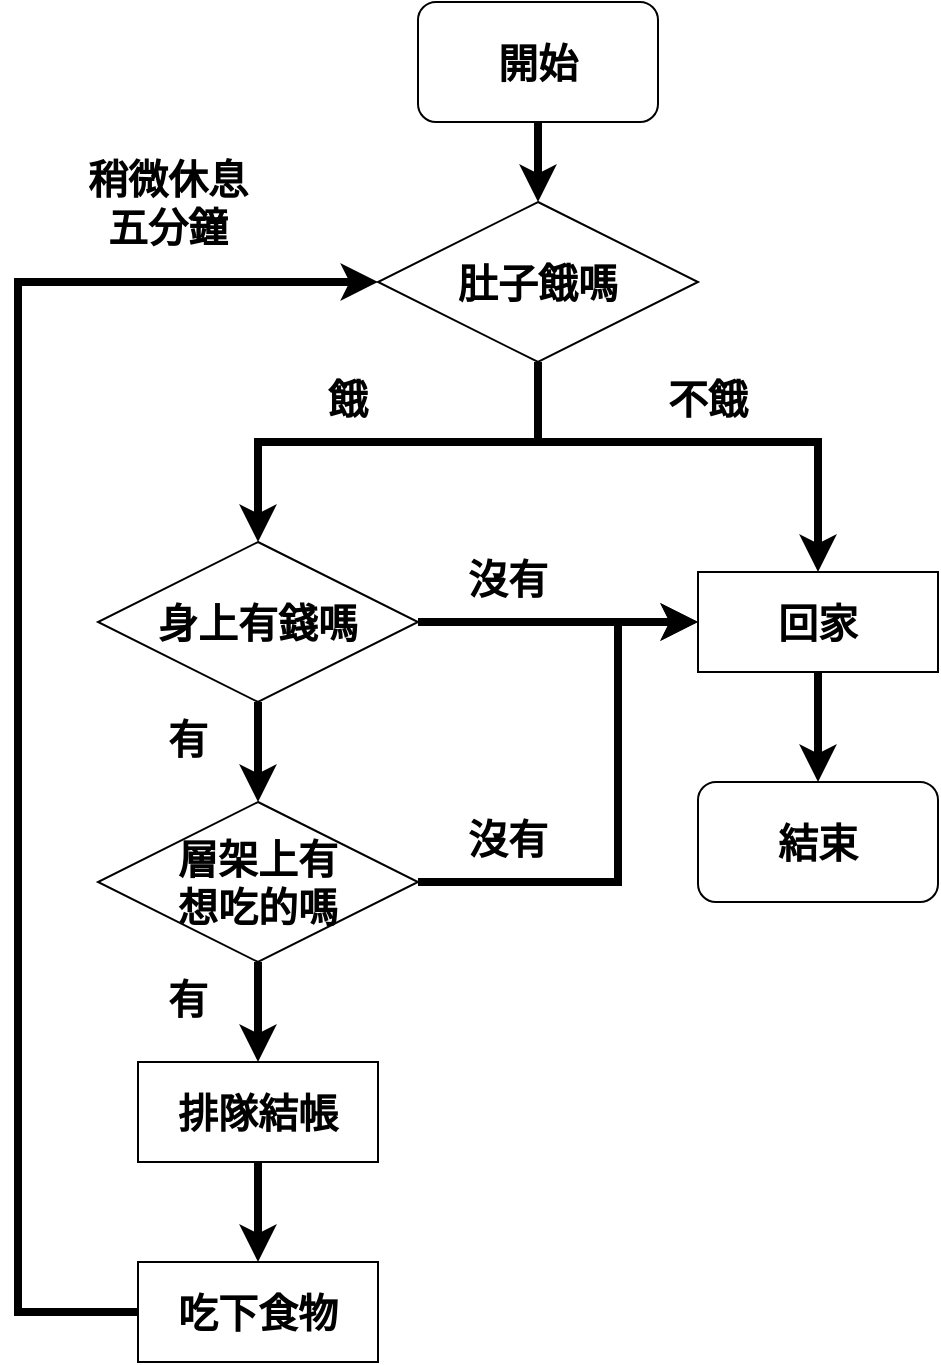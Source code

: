 <mxfile version="13.1.3">
    <diagram id="6hGFLwfOUW9BJ-s0fimq" name="Page-1">
        <mxGraphModel dx="1646" dy="824" grid="1" gridSize="10" guides="1" tooltips="1" connect="1" arrows="1" fold="1" page="1" pageScale="1" pageWidth="500" pageHeight="700" math="0" shadow="0">
            <root>
                <mxCell id="0"/>
                <mxCell id="1" parent="0"/>
                <mxCell id="62" value="" style="edgeStyle=orthogonalEdgeStyle;rounded=0;orthogonalLoop=1;jettySize=auto;html=1;strokeWidth=4;" edge="1" parent="1" source="5" target="61">
                    <mxGeometry relative="1" as="geometry"/>
                </mxCell>
                <mxCell id="5" value="&lt;span style=&quot;font-size: 20px&quot;&gt;回家&lt;/span&gt;" style="rounded=0;whiteSpace=wrap;html=1;fontFamily=微軟正黑體;fontSize=24;fontStyle=1" parent="1" vertex="1">
                    <mxGeometry x="360" y="295" width="120" height="50" as="geometry"/>
                </mxCell>
                <mxCell id="34" style="edgeStyle=orthogonalEdgeStyle;rounded=0;orthogonalLoop=1;jettySize=auto;html=1;exitX=0.5;exitY=1;exitDx=0;exitDy=0;entryX=0.5;entryY=0;entryDx=0;entryDy=0;strokeWidth=4;" edge="1" parent="1" source="32" target="33">
                    <mxGeometry relative="1" as="geometry"/>
                </mxCell>
                <mxCell id="32" value="&lt;span style=&quot;font-size: 20px&quot;&gt;&lt;b&gt;開始&lt;/b&gt;&lt;/span&gt;" style="rounded=1;whiteSpace=wrap;html=1;strokeWidth=1;" vertex="1" parent="1">
                    <mxGeometry x="220" y="10" width="120" height="60" as="geometry"/>
                </mxCell>
                <mxCell id="36" style="edgeStyle=orthogonalEdgeStyle;rounded=0;orthogonalLoop=1;jettySize=auto;html=1;exitX=0.5;exitY=1;exitDx=0;exitDy=0;strokeWidth=4;" edge="1" parent="1" source="33" target="35">
                    <mxGeometry relative="1" as="geometry">
                        <Array as="points">
                            <mxPoint x="280" y="230"/>
                            <mxPoint x="140" y="230"/>
                        </Array>
                    </mxGeometry>
                </mxCell>
                <mxCell id="37" style="edgeStyle=orthogonalEdgeStyle;rounded=0;orthogonalLoop=1;jettySize=auto;html=1;exitX=0.5;exitY=1;exitDx=0;exitDy=0;entryX=0.5;entryY=0;entryDx=0;entryDy=0;strokeWidth=4;" edge="1" parent="1" source="33" target="5">
                    <mxGeometry relative="1" as="geometry">
                        <Array as="points">
                            <mxPoint x="280" y="230"/>
                            <mxPoint x="420" y="230"/>
                        </Array>
                    </mxGeometry>
                </mxCell>
                <mxCell id="33" value="&lt;span style=&quot;font-size: 20px ; font-weight: 700&quot;&gt;肚子餓嗎&lt;/span&gt;" style="rhombus;whiteSpace=wrap;html=1;rounded=0;strokeWidth=1;" vertex="1" parent="1">
                    <mxGeometry x="200" y="110" width="160" height="80" as="geometry"/>
                </mxCell>
                <mxCell id="42" style="edgeStyle=orthogonalEdgeStyle;rounded=0;orthogonalLoop=1;jettySize=auto;html=1;exitX=1;exitY=0.5;exitDx=0;exitDy=0;entryX=0;entryY=0.5;entryDx=0;entryDy=0;strokeWidth=4;" edge="1" parent="1" source="35" target="5">
                    <mxGeometry relative="1" as="geometry"/>
                </mxCell>
                <mxCell id="48" style="edgeStyle=orthogonalEdgeStyle;rounded=0;orthogonalLoop=1;jettySize=auto;html=1;exitX=0.5;exitY=1;exitDx=0;exitDy=0;entryX=0.5;entryY=0;entryDx=0;entryDy=0;strokeWidth=4;" edge="1" parent="1" source="35" target="45">
                    <mxGeometry relative="1" as="geometry"/>
                </mxCell>
                <mxCell id="35" value="&lt;span style=&quot;font-size: 20px ; font-weight: 700&quot;&gt;身上有錢嗎&lt;/span&gt;" style="rhombus;whiteSpace=wrap;html=1;rounded=0;strokeWidth=1;" vertex="1" parent="1">
                    <mxGeometry x="60" y="280" width="160" height="80" as="geometry"/>
                </mxCell>
                <mxCell id="38" value="&lt;b style=&quot;font-family: &amp;#34;helvetica&amp;#34; ; font-size: 20px&quot;&gt;餓&lt;/b&gt;" style="text;whiteSpace=wrap;html=1;align=center;" vertex="1" parent="1">
                    <mxGeometry x="120" y="190" width="130" height="30" as="geometry"/>
                </mxCell>
                <mxCell id="39" value="&lt;b style=&quot;font-family: &amp;#34;helvetica&amp;#34; ; font-size: 20px&quot;&gt;不餓&lt;/b&gt;" style="text;whiteSpace=wrap;html=1;align=center;" vertex="1" parent="1">
                    <mxGeometry x="300" y="190" width="130" height="30" as="geometry"/>
                </mxCell>
                <mxCell id="43" value="&lt;b style=&quot;font-family: &amp;#34;helvetica&amp;#34; ; font-size: 20px&quot;&gt;沒有&lt;/b&gt;" style="text;whiteSpace=wrap;html=1;align=center;" vertex="1" parent="1">
                    <mxGeometry x="200" y="280" width="130" height="30" as="geometry"/>
                </mxCell>
                <mxCell id="50" style="edgeStyle=orthogonalEdgeStyle;rounded=0;orthogonalLoop=1;jettySize=auto;html=1;exitX=1;exitY=0.5;exitDx=0;exitDy=0;entryX=0;entryY=0.5;entryDx=0;entryDy=0;strokeWidth=4;" edge="1" parent="1" source="45" target="5">
                    <mxGeometry relative="1" as="geometry">
                        <Array as="points">
                            <mxPoint x="320" y="450"/>
                            <mxPoint x="320" y="320"/>
                        </Array>
                    </mxGeometry>
                </mxCell>
                <mxCell id="55" style="edgeStyle=orthogonalEdgeStyle;rounded=0;orthogonalLoop=1;jettySize=auto;html=1;exitX=0.5;exitY=1;exitDx=0;exitDy=0;entryX=0.5;entryY=0;entryDx=0;entryDy=0;strokeWidth=4;" edge="1" parent="1" source="45" target="54">
                    <mxGeometry relative="1" as="geometry"/>
                </mxCell>
                <mxCell id="45" value="&lt;span style=&quot;font-size: 20px&quot;&gt;&lt;b&gt;層架上有&lt;br&gt;想吃的嗎&lt;/b&gt;&lt;/span&gt;" style="rhombus;whiteSpace=wrap;html=1;rounded=0;strokeWidth=1;" vertex="1" parent="1">
                    <mxGeometry x="60" y="410" width="160" height="80" as="geometry"/>
                </mxCell>
                <mxCell id="47" value="&lt;b style=&quot;font-family: &amp;#34;helvetica&amp;#34; ; font-size: 20px&quot;&gt;沒有&lt;/b&gt;" style="text;whiteSpace=wrap;html=1;align=center;" vertex="1" parent="1">
                    <mxGeometry x="200" y="410" width="130" height="30" as="geometry"/>
                </mxCell>
                <mxCell id="51" value="&lt;font face=&quot;helvetica&quot;&gt;&lt;span style=&quot;font-size: 20px&quot;&gt;&lt;b&gt;有&lt;/b&gt;&lt;/span&gt;&lt;/font&gt;" style="text;whiteSpace=wrap;html=1;align=center;" vertex="1" parent="1">
                    <mxGeometry x="40" y="360" width="130" height="30" as="geometry"/>
                </mxCell>
                <mxCell id="52" value="&lt;font face=&quot;helvetica&quot;&gt;&lt;span style=&quot;font-size: 20px&quot;&gt;&lt;b&gt;有&lt;/b&gt;&lt;/span&gt;&lt;/font&gt;" style="text;whiteSpace=wrap;html=1;align=center;" vertex="1" parent="1">
                    <mxGeometry x="40" y="490" width="130" height="30" as="geometry"/>
                </mxCell>
                <mxCell id="59" style="edgeStyle=orthogonalEdgeStyle;rounded=0;orthogonalLoop=1;jettySize=auto;html=1;exitX=0.5;exitY=1;exitDx=0;exitDy=0;entryX=0.5;entryY=0;entryDx=0;entryDy=0;strokeWidth=4;" edge="1" parent="1" source="54" target="57">
                    <mxGeometry relative="1" as="geometry"/>
                </mxCell>
                <mxCell id="54" value="&lt;span style=&quot;font-size: 20px&quot;&gt;排隊結帳&lt;/span&gt;" style="rounded=0;whiteSpace=wrap;html=1;fontFamily=微軟正黑體;fontSize=24;fontStyle=1" vertex="1" parent="1">
                    <mxGeometry x="80" y="540" width="120" height="50" as="geometry"/>
                </mxCell>
                <mxCell id="60" style="edgeStyle=orthogonalEdgeStyle;rounded=0;orthogonalLoop=1;jettySize=auto;html=1;exitX=0;exitY=0.5;exitDx=0;exitDy=0;entryX=0;entryY=0.5;entryDx=0;entryDy=0;strokeWidth=4;" edge="1" parent="1" source="57" target="33">
                    <mxGeometry relative="1" as="geometry">
                        <Array as="points">
                            <mxPoint x="20" y="665"/>
                            <mxPoint x="20" y="150"/>
                        </Array>
                    </mxGeometry>
                </mxCell>
                <mxCell id="57" value="&lt;span style=&quot;font-size: 20px&quot;&gt;吃下食物&lt;/span&gt;" style="rounded=0;whiteSpace=wrap;html=1;fontFamily=微軟正黑體;fontSize=24;fontStyle=1" vertex="1" parent="1">
                    <mxGeometry x="80" y="640" width="120" height="50" as="geometry"/>
                </mxCell>
                <mxCell id="61" value="&lt;span style=&quot;font-size: 20px&quot;&gt;&lt;b&gt;結束&lt;/b&gt;&lt;/span&gt;" style="rounded=1;whiteSpace=wrap;html=1;strokeWidth=1;" vertex="1" parent="1">
                    <mxGeometry x="360" y="400" width="120" height="60" as="geometry"/>
                </mxCell>
                <mxCell id="63" style="edgeStyle=orthogonalEdgeStyle;rounded=0;orthogonalLoop=1;jettySize=auto;html=1;exitX=0.5;exitY=1;exitDx=0;exitDy=0;strokeWidth=4;" edge="1" parent="1" source="51" target="51">
                    <mxGeometry relative="1" as="geometry"/>
                </mxCell>
                <mxCell id="64" value="&lt;font face=&quot;helvetica&quot;&gt;&lt;span style=&quot;font-size: 20px&quot;&gt;&lt;b&gt;稍微休息&lt;br&gt;五分鐘&lt;/b&gt;&lt;/span&gt;&lt;/font&gt;" style="text;whiteSpace=wrap;html=1;align=center;" vertex="1" parent="1">
                    <mxGeometry x="30" y="80" width="130" height="30" as="geometry"/>
                </mxCell>
            </root>
        </mxGraphModel>
    </diagram>
</mxfile>